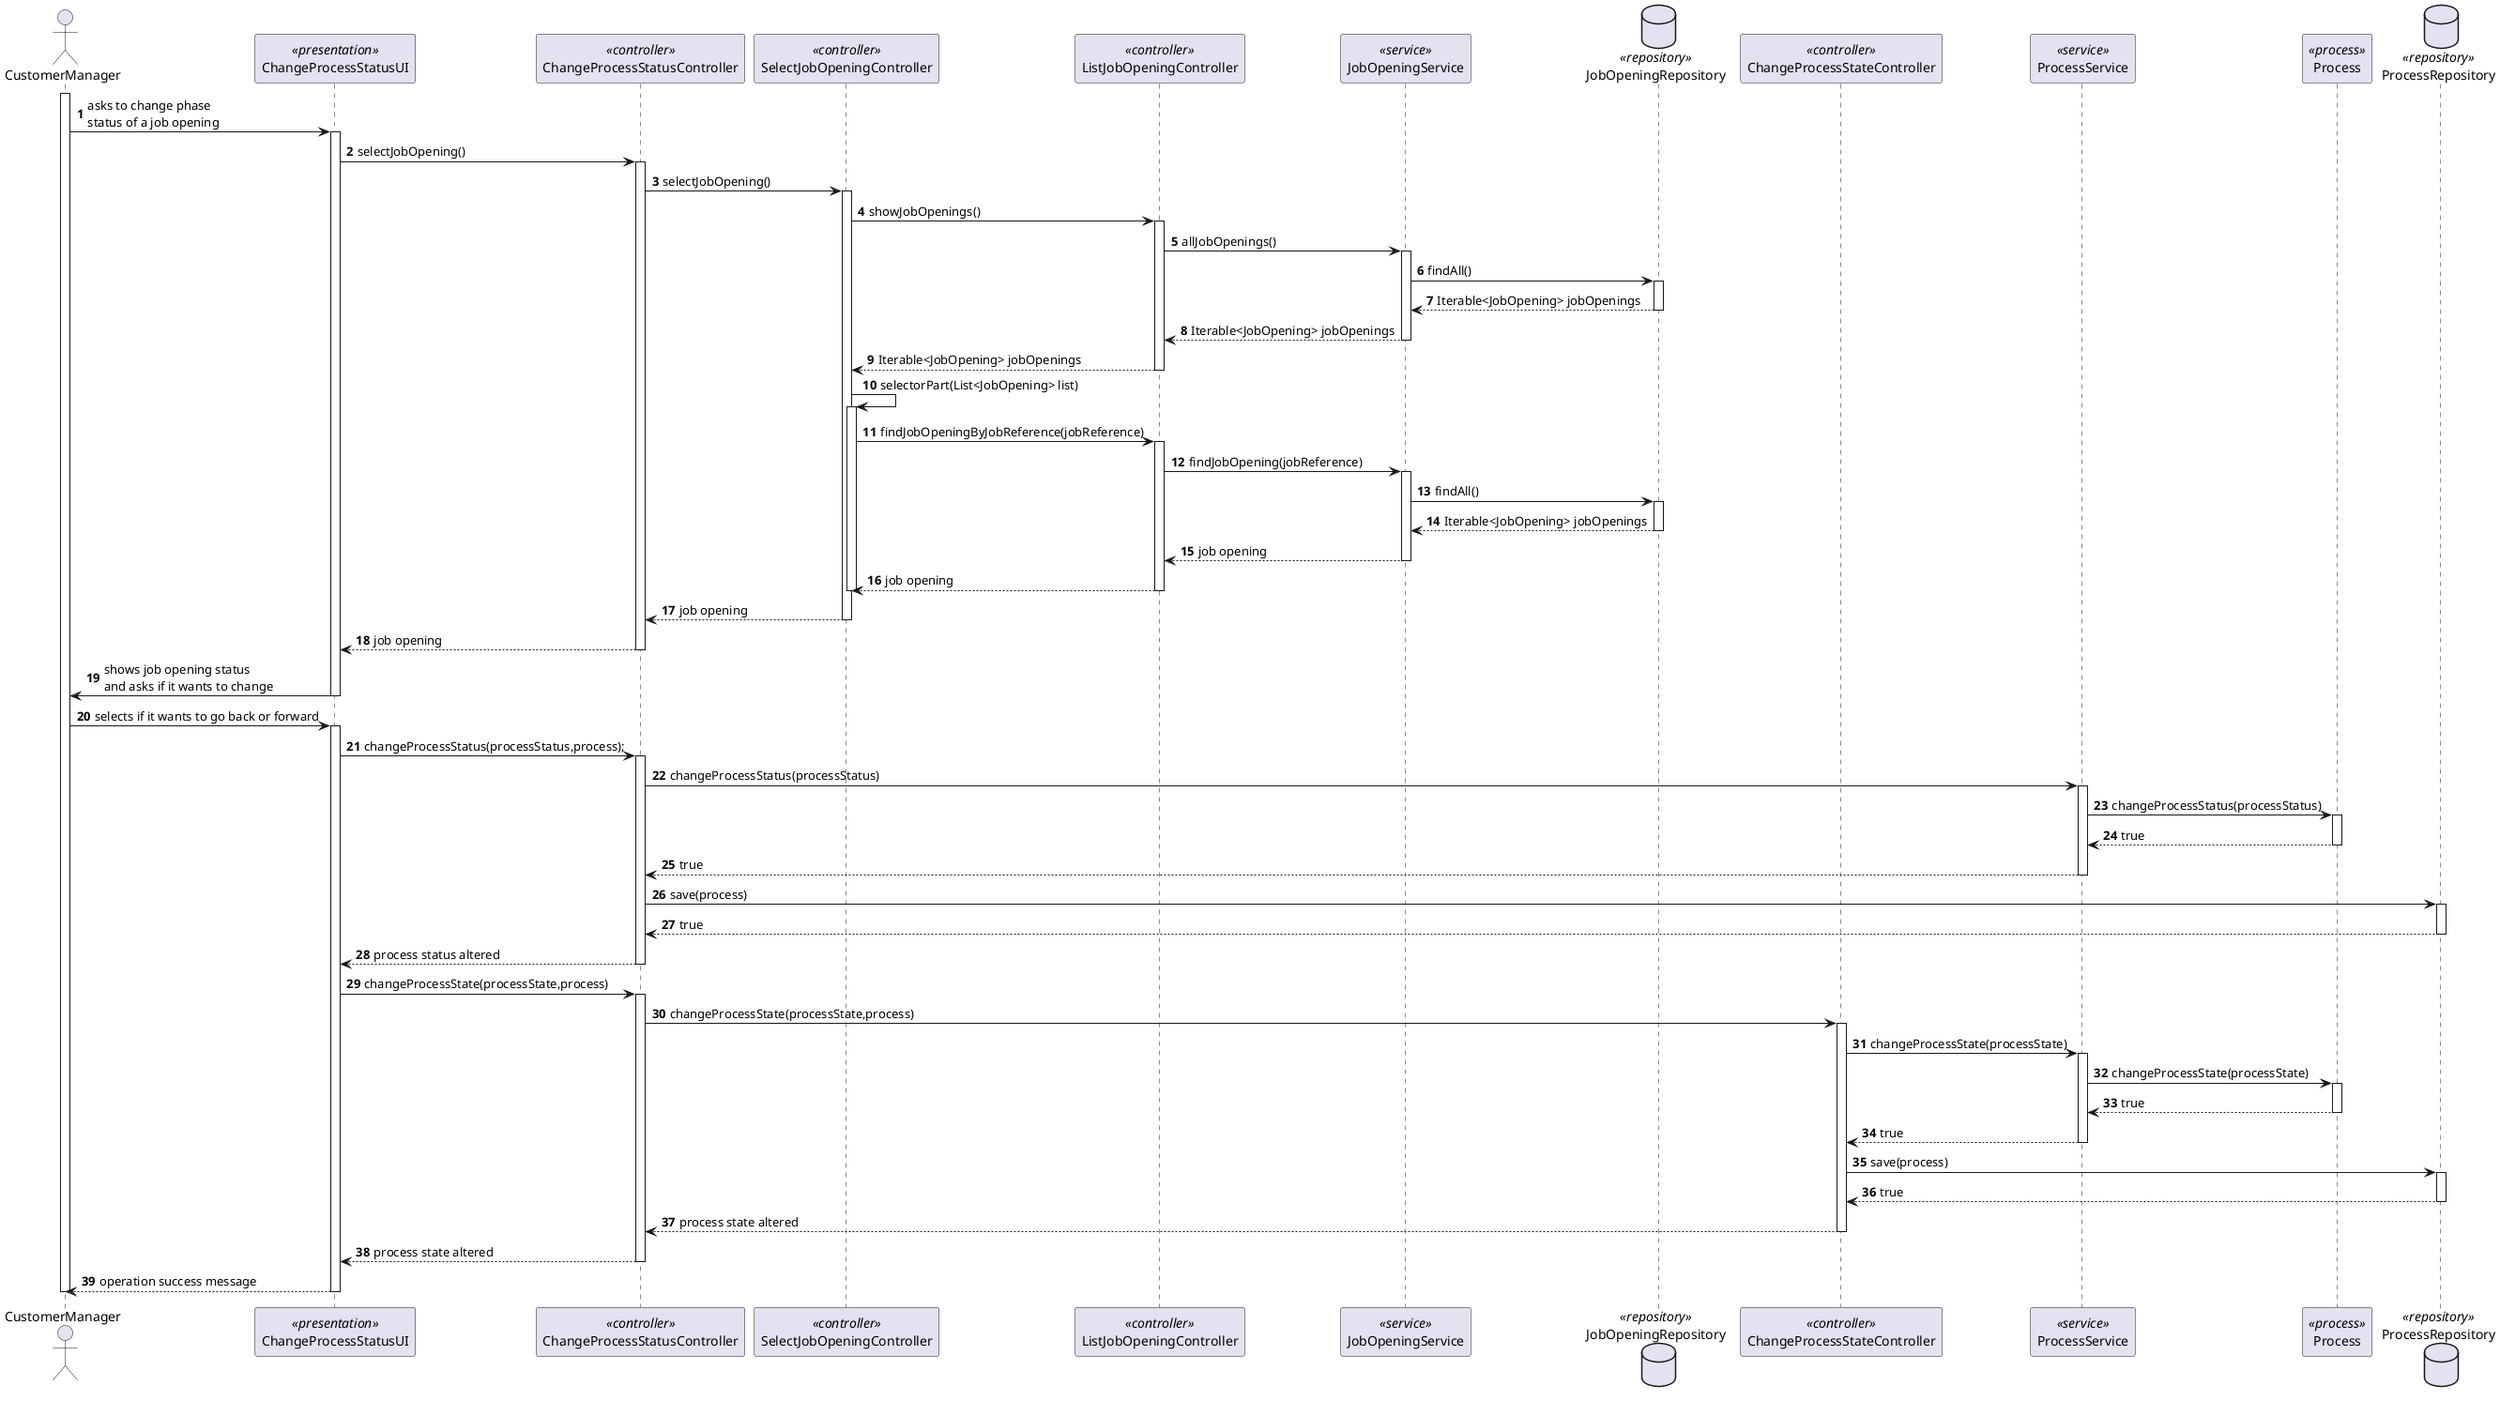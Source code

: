 @startuml
autonumber

actor CustomerManager

participant ChangeProcessStatusUI <<presentation>>
participant ChangeProcessStatusController <<controller>>
participant SelectJobOpeningController <<controller>>
participant ListJobOpeningController <<controller>>
participant JobOpeningService <<service>>
database JobOpeningRepository <<repository>>
participant ChangeProcessStateController <<controller>>
participant ProcessService <<service>>
participant Process <<process>>
database ProcessRepository <<repository>>


activate CustomerManager

    CustomerManager -> ChangeProcessStatusUI : asks to change phase \nstatus of a job opening
    activate ChangeProcessStatusUI

        ChangeProcessStatusUI -> ChangeProcessStatusController : selectJobOpening()
        activate ChangeProcessStatusController

            ChangeProcessStatusController -> SelectJobOpeningController : selectJobOpening()
            activate SelectJobOpeningController

                SelectJobOpeningController -> ListJobOpeningController : showJobOpenings()
                activate ListJobOpeningController

                    ListJobOpeningController -> JobOpeningService : allJobOpenings()
                    activate JobOpeningService

                        JobOpeningService -> JobOpeningRepository : findAll()
                        activate JobOpeningRepository

                            JobOpeningRepository --> JobOpeningService : Iterable<JobOpening> jobOpenings
                        deactivate JobOpeningRepository

                        JobOpeningService --> ListJobOpeningController : Iterable<JobOpening> jobOpenings
                    deactivate JobOpeningService

                    ListJobOpeningController --> SelectJobOpeningController : Iterable<JobOpening> jobOpenings
                deactivate ListJobOpeningController

                SelectJobOpeningController -> SelectJobOpeningController : selectorPart(List<JobOpening> list)
                activate SelectJobOpeningController

                    SelectJobOpeningController -> ListJobOpeningController : findJobOpeningByJobReference(jobReference)
                    activate ListJobOpeningController

                        ListJobOpeningController -> JobOpeningService : findJobOpening(jobReference)
                        activate JobOpeningService

                            JobOpeningService -> JobOpeningRepository : findAll()
                            activate JobOpeningRepository

                                JobOpeningRepository --> JobOpeningService : Iterable<JobOpening> jobOpenings
                            deactivate JobOpeningRepository

                            JobOpeningService --> ListJobOpeningController : job opening
                        deactivate JobOpeningService

                        ListJobOpeningController --> SelectJobOpeningController : job opening
                    deactivate ListJobOpeningController
                deactivate SelectJobOpeningController

                SelectJobOpeningController --> ChangeProcessStatusController : job opening
            deactivate SelectJobOpeningController

            ChangeProcessStatusController --> ChangeProcessStatusUI : job opening
        deactivate ChangeProcessStatusController

        ChangeProcessStatusUI -> CustomerManager : shows job opening status \nand asks if it wants to change
    deactivate ChangeProcessStatusUI

    CustomerManager -> ChangeProcessStatusUI : selects if it wants to go back or forward
    activate ChangeProcessStatusUI

        ChangeProcessStatusUI -> ChangeProcessStatusController : changeProcessStatus(processStatus,process);
        activate ChangeProcessStatusController

            ChangeProcessStatusController -> ProcessService : changeProcessStatus(processStatus)
            activate ProcessService

                ProcessService -> Process : changeProcessStatus(processStatus)
                activate Process

                    Process --> ProcessService : true
                deactivate Process

                ProcessService --> ChangeProcessStatusController : true
            deactivate ProcessService

            ChangeProcessStatusController -> ProcessRepository : save(process)
            activate ProcessRepository

                ProcessRepository --> ChangeProcessStatusController : true
            deactivate ProcessRepository

            ChangeProcessStatusController --> ChangeProcessStatusUI : process status altered
        deactivate ChangeProcessStatusController

        ChangeProcessStatusUI -> ChangeProcessStatusController : changeProcessState(processState,process)
        activate ChangeProcessStatusController

            ChangeProcessStatusController -> ChangeProcessStateController : changeProcessState(processState,process)
            activate ChangeProcessStateController

                ChangeProcessStateController -> ProcessService : changeProcessState(processState)
                activate ProcessService

                    ProcessService -> Process : changeProcessState(processState)
                    activate Process

                        Process --> ProcessService : true
                    deactivate Process

                    ProcessService --> ChangeProcessStateController : true
                deactivate ProcessService

                ChangeProcessStateController -> ProcessRepository : save(process)
                activate ProcessRepository

                    ProcessRepository --> ChangeProcessStateController : true
                deactivate ProcessRepository

                ChangeProcessStateController --> ChangeProcessStatusController : process state altered
            deactivate ChangeProcessStateController

            ChangeProcessStatusController --> ChangeProcessStatusUI : process state altered
        deactivate ChangeProcessStatusController

    ChangeProcessStatusUI --> CustomerManager : operation success message
    deactivate ChangeProcessStatusUI

deactivate CustomerManager

@enduml